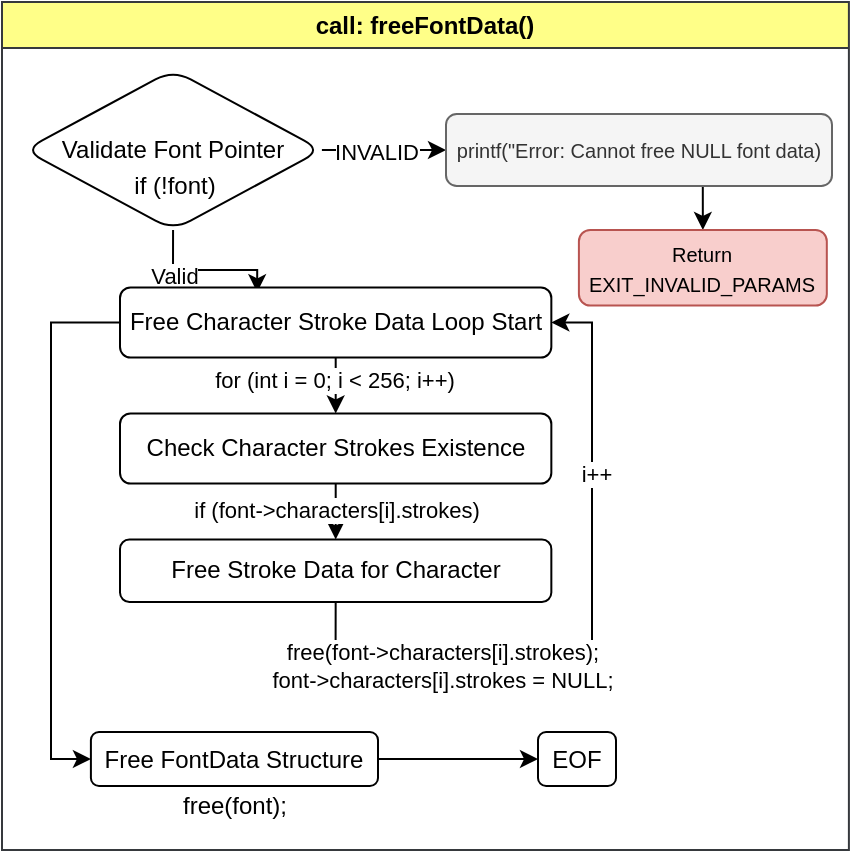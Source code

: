 <mxfile version="25.0.2">
  <diagram id="readFontFile" name="readFontFile">
    <mxGraphModel dx="1050" dy="-3959" grid="1" gridSize="10" guides="1" tooltips="1" connect="1" arrows="1" fold="1" page="1" pageScale="1" pageWidth="827" pageHeight="1169" math="0" shadow="0">
      <root>
        <mxCell id="0" />
        <mxCell id="1" parent="0" />
        <mxCell id="29" value="" style="endArrow=classic;html=1;exitX=0;exitY=0.5;entryX=0;entryY=0.5;fontColor=#FFFFFF;" parent="1" edge="1">
          <mxGeometry width="50" height="50" relative="1" as="geometry">
            <Array as="points">
              <mxPoint x="100" y="760" />
              <mxPoint x="100" y="630" />
            </Array>
            <mxPoint x="180" y="790.0" as="targetPoint" />
          </mxGeometry>
        </mxCell>
        <mxCell id="IpKQC5A5xF7qrgledUuR-29" value="call: freeFontData()" style="swimlane;whiteSpace=wrap;html=1;fillColor=#ffff88;strokeColor=#36393d;" vertex="1" parent="1">
          <mxGeometry y="4676" width="423.45" height="424" as="geometry" />
        </mxCell>
        <mxCell id="IpKQC5A5xF7qrgledUuR-30" style="edgeStyle=orthogonalEdgeStyle;rounded=0;orthogonalLoop=1;jettySize=auto;html=1;exitX=1;exitY=0.5;exitDx=0;exitDy=0;" edge="1" parent="IpKQC5A5xF7qrgledUuR-29" source="IpKQC5A5xF7qrgledUuR-32" target="IpKQC5A5xF7qrgledUuR-34">
          <mxGeometry relative="1" as="geometry" />
        </mxCell>
        <mxCell id="IpKQC5A5xF7qrgledUuR-31" value="INVALID" style="edgeLabel;html=1;align=center;verticalAlign=middle;resizable=0;points=[];" vertex="1" connectable="0" parent="IpKQC5A5xF7qrgledUuR-30">
          <mxGeometry x="-0.153" y="-1" relative="1" as="geometry">
            <mxPoint as="offset" />
          </mxGeometry>
        </mxCell>
        <mxCell id="IpKQC5A5xF7qrgledUuR-32" value="Validate&amp;nbsp;Font Pointer" style="rhombus;whiteSpace=wrap;html=1;rounded=1;" vertex="1" parent="IpKQC5A5xF7qrgledUuR-29">
          <mxGeometry x="11.12" y="34" width="148.83" height="80" as="geometry" />
        </mxCell>
        <mxCell id="IpKQC5A5xF7qrgledUuR-33" style="edgeStyle=orthogonalEdgeStyle;rounded=0;orthogonalLoop=1;jettySize=auto;html=1;exitX=0.75;exitY=1;exitDx=0;exitDy=0;entryX=0.5;entryY=0;entryDx=0;entryDy=0;" edge="1" parent="IpKQC5A5xF7qrgledUuR-29" source="IpKQC5A5xF7qrgledUuR-34" target="IpKQC5A5xF7qrgledUuR-35">
          <mxGeometry relative="1" as="geometry" />
        </mxCell>
        <mxCell id="IpKQC5A5xF7qrgledUuR-34" value="&lt;font style=&quot;font-size: 10px;&quot;&gt;printf(&quot;Error: Cannot free NULL font data)&lt;/font&gt;" style="rounded=1;whiteSpace=wrap;html=1;fillColor=#f5f5f5;strokeColor=#666666;fontColor=#333333;" vertex="1" parent="IpKQC5A5xF7qrgledUuR-29">
          <mxGeometry x="222" y="56" width="193" height="36" as="geometry" />
        </mxCell>
        <mxCell id="IpKQC5A5xF7qrgledUuR-35" value="&lt;font style=&quot;font-size: 10px;&quot;&gt;Return EXIT_INVALID_PARAMS&lt;/font&gt;" style="whiteSpace=wrap;html=1;fillColor=#f8cecc;strokeColor=#b85450;rounded=1;" vertex="1" parent="IpKQC5A5xF7qrgledUuR-29">
          <mxGeometry x="288.45" y="114" width="123.96" height="37.75" as="geometry" />
        </mxCell>
        <mxCell id="IpKQC5A5xF7qrgledUuR-36" value="" style="edgeStyle=orthogonalEdgeStyle;rounded=0;orthogonalLoop=1;jettySize=auto;html=1;exitX=0.5;exitY=1;exitDx=0;exitDy=0;entryX=0.318;entryY=0.069;entryDx=0;entryDy=0;entryPerimeter=0;" edge="1" parent="IpKQC5A5xF7qrgledUuR-29" source="IpKQC5A5xF7qrgledUuR-32" target="IpKQC5A5xF7qrgledUuR-42">
          <mxGeometry relative="1" as="geometry">
            <mxPoint x="154.41" y="4018" as="sourcePoint" />
            <mxPoint x="85.41" y="149" as="targetPoint" />
          </mxGeometry>
        </mxCell>
        <mxCell id="IpKQC5A5xF7qrgledUuR-37" value="Valid" style="edgeLabel;html=1;align=center;verticalAlign=middle;resizable=0;points=[];" vertex="1" connectable="0" parent="IpKQC5A5xF7qrgledUuR-36">
          <mxGeometry x="-0.439" y="-3" relative="1" as="geometry">
            <mxPoint as="offset" />
          </mxGeometry>
        </mxCell>
        <mxCell id="IpKQC5A5xF7qrgledUuR-38" value="if (!font)" style="text;html=1;align=center;verticalAlign=middle;resizable=0;points=[];autosize=1;strokeColor=none;fillColor=none;" vertex="1" parent="IpKQC5A5xF7qrgledUuR-29">
          <mxGeometry x="56.03" y="79" width="59" height="26" as="geometry" />
        </mxCell>
        <mxCell id="IpKQC5A5xF7qrgledUuR-39" value="" style="edgeStyle=orthogonalEdgeStyle;rounded=0;orthogonalLoop=1;jettySize=auto;html=1;" edge="1" parent="IpKQC5A5xF7qrgledUuR-29" source="IpKQC5A5xF7qrgledUuR-42" target="IpKQC5A5xF7qrgledUuR-45">
          <mxGeometry relative="1" as="geometry" />
        </mxCell>
        <mxCell id="IpKQC5A5xF7qrgledUuR-40" value="for (int i = 0; i &amp;lt; 256; i++)" style="edgeLabel;html=1;align=center;verticalAlign=middle;resizable=0;points=[];" vertex="1" connectable="0" parent="IpKQC5A5xF7qrgledUuR-39">
          <mxGeometry x="0.318" y="-1" relative="1" as="geometry">
            <mxPoint as="offset" />
          </mxGeometry>
        </mxCell>
        <mxCell id="IpKQC5A5xF7qrgledUuR-41" style="edgeStyle=orthogonalEdgeStyle;rounded=0;orthogonalLoop=1;jettySize=auto;html=1;exitX=0;exitY=0.5;exitDx=0;exitDy=0;entryX=0;entryY=0.5;entryDx=0;entryDy=0;" edge="1" parent="IpKQC5A5xF7qrgledUuR-29" source="IpKQC5A5xF7qrgledUuR-42" target="IpKQC5A5xF7qrgledUuR-51">
          <mxGeometry relative="1" as="geometry">
            <mxPoint x="29.209" y="376.862" as="targetPoint" />
          </mxGeometry>
        </mxCell>
        <mxCell id="IpKQC5A5xF7qrgledUuR-42" value="Free Character Stroke Data Loop Start" style="whiteSpace=wrap;html=1;rounded=1;" vertex="1" parent="IpKQC5A5xF7qrgledUuR-29">
          <mxGeometry x="59" y="142.75" width="215.67" height="35" as="geometry" />
        </mxCell>
        <mxCell id="IpKQC5A5xF7qrgledUuR-43" value="" style="edgeStyle=orthogonalEdgeStyle;rounded=0;orthogonalLoop=1;jettySize=auto;html=1;" edge="1" parent="IpKQC5A5xF7qrgledUuR-29" source="IpKQC5A5xF7qrgledUuR-45" target="IpKQC5A5xF7qrgledUuR-49">
          <mxGeometry relative="1" as="geometry" />
        </mxCell>
        <mxCell id="IpKQC5A5xF7qrgledUuR-44" value="if (font-&amp;gt;characters[i].strokes)" style="edgeLabel;html=1;align=center;verticalAlign=middle;resizable=0;points=[];" vertex="1" connectable="0" parent="IpKQC5A5xF7qrgledUuR-43">
          <mxGeometry x="0.046" relative="1" as="geometry">
            <mxPoint as="offset" />
          </mxGeometry>
        </mxCell>
        <mxCell id="IpKQC5A5xF7qrgledUuR-45" value="Check Character Strokes Existence" style="whiteSpace=wrap;html=1;rounded=1;" vertex="1" parent="IpKQC5A5xF7qrgledUuR-29">
          <mxGeometry x="59" y="205.75" width="215.67" height="35" as="geometry" />
        </mxCell>
        <mxCell id="IpKQC5A5xF7qrgledUuR-46" style="edgeStyle=orthogonalEdgeStyle;rounded=0;orthogonalLoop=1;jettySize=auto;html=1;exitX=0.5;exitY=1;exitDx=0;exitDy=0;entryX=1;entryY=0.5;entryDx=0;entryDy=0;" edge="1" parent="IpKQC5A5xF7qrgledUuR-29" source="IpKQC5A5xF7qrgledUuR-49" target="IpKQC5A5xF7qrgledUuR-42">
          <mxGeometry relative="1" as="geometry">
            <mxPoint x="160.069" y="360.784" as="targetPoint" />
            <Array as="points">
              <mxPoint x="167" y="323.75" />
              <mxPoint x="295" y="323.75" />
              <mxPoint x="295" y="159.75" />
            </Array>
          </mxGeometry>
        </mxCell>
        <mxCell id="IpKQC5A5xF7qrgledUuR-47" value="free(font-&amp;gt;characters[i].strokes); &lt;br&gt;font-&amp;gt;characters[i].strokes = NULL;" style="edgeLabel;html=1;align=center;verticalAlign=middle;resizable=0;points=[];" vertex="1" connectable="0" parent="IpKQC5A5xF7qrgledUuR-46">
          <mxGeometry x="-0.189" y="-1" relative="1" as="geometry">
            <mxPoint x="-59" y="7" as="offset" />
          </mxGeometry>
        </mxCell>
        <mxCell id="IpKQC5A5xF7qrgledUuR-48" value="i++" style="edgeLabel;html=1;align=center;verticalAlign=middle;resizable=0;points=[];" vertex="1" connectable="0" parent="IpKQC5A5xF7qrgledUuR-46">
          <mxGeometry x="0.427" y="-2" relative="1" as="geometry">
            <mxPoint as="offset" />
          </mxGeometry>
        </mxCell>
        <mxCell id="IpKQC5A5xF7qrgledUuR-49" value="Free Stroke Data for Character" style="whiteSpace=wrap;html=1;rounded=1;" vertex="1" parent="IpKQC5A5xF7qrgledUuR-29">
          <mxGeometry x="59" y="268.75" width="215.67" height="31.25" as="geometry" />
        </mxCell>
        <mxCell id="IpKQC5A5xF7qrgledUuR-50" value="" style="edgeStyle=orthogonalEdgeStyle;rounded=0;orthogonalLoop=1;jettySize=auto;html=1;" edge="1" parent="IpKQC5A5xF7qrgledUuR-29" source="IpKQC5A5xF7qrgledUuR-51" target="IpKQC5A5xF7qrgledUuR-52">
          <mxGeometry relative="1" as="geometry" />
        </mxCell>
        <mxCell id="IpKQC5A5xF7qrgledUuR-51" value="Free FontData Structure" style="whiteSpace=wrap;html=1;rounded=1;" vertex="1" parent="IpKQC5A5xF7qrgledUuR-29">
          <mxGeometry x="44.45" y="365" width="143.55" height="27" as="geometry" />
        </mxCell>
        <mxCell id="IpKQC5A5xF7qrgledUuR-52" value="EOF" style="whiteSpace=wrap;html=1;rounded=1;" vertex="1" parent="IpKQC5A5xF7qrgledUuR-29">
          <mxGeometry x="268" y="365" width="39" height="27" as="geometry" />
        </mxCell>
        <mxCell id="IpKQC5A5xF7qrgledUuR-53" value="free(font);" style="text;html=1;align=center;verticalAlign=middle;resizable=0;points=[];autosize=1;strokeColor=none;fillColor=none;" vertex="1" parent="IpKQC5A5xF7qrgledUuR-29">
          <mxGeometry x="81.23" y="389" width="70" height="26" as="geometry" />
        </mxCell>
      </root>
    </mxGraphModel>
  </diagram>
</mxfile>
